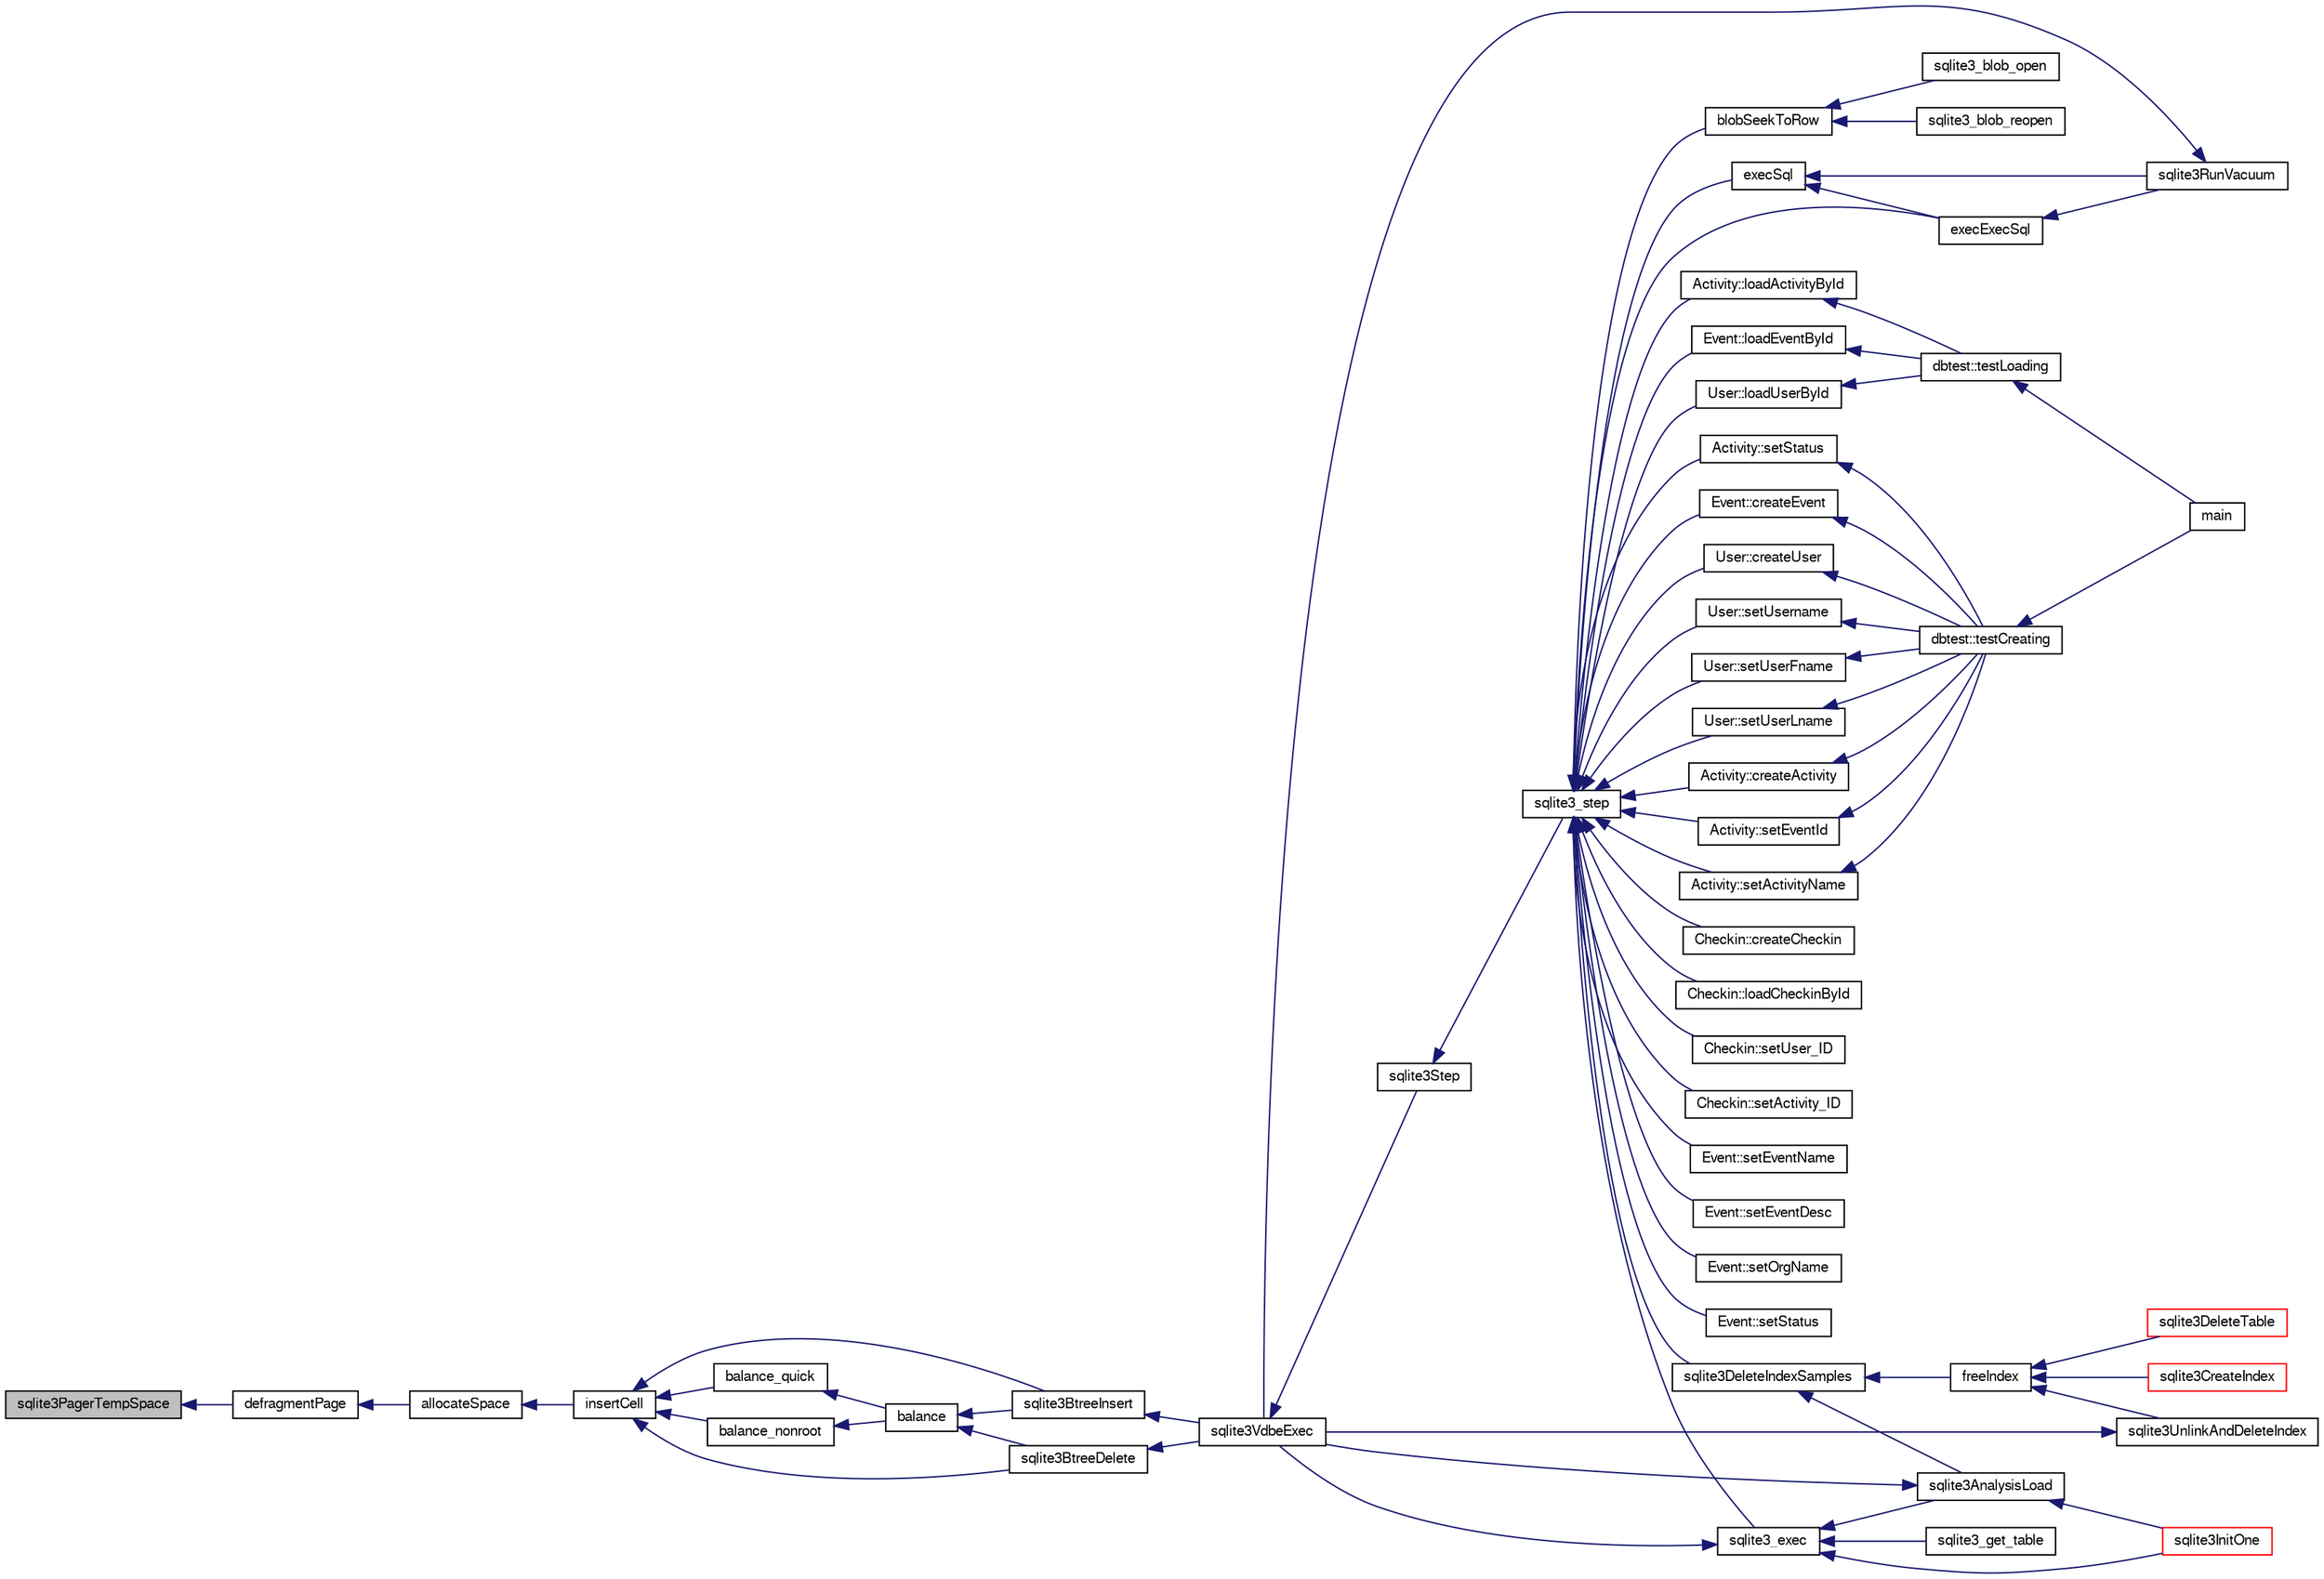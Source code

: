 digraph "sqlite3PagerTempSpace"
{
  edge [fontname="FreeSans",fontsize="10",labelfontname="FreeSans",labelfontsize="10"];
  node [fontname="FreeSans",fontsize="10",shape=record];
  rankdir="LR";
  Node640773 [label="sqlite3PagerTempSpace",height=0.2,width=0.4,color="black", fillcolor="grey75", style="filled", fontcolor="black"];
  Node640773 -> Node640774 [dir="back",color="midnightblue",fontsize="10",style="solid",fontname="FreeSans"];
  Node640774 [label="defragmentPage",height=0.2,width=0.4,color="black", fillcolor="white", style="filled",URL="$sqlite3_8c.html#a47dc01495c37a948842e1fd7f5ffd98f"];
  Node640774 -> Node640775 [dir="back",color="midnightblue",fontsize="10",style="solid",fontname="FreeSans"];
  Node640775 [label="allocateSpace",height=0.2,width=0.4,color="black", fillcolor="white", style="filled",URL="$sqlite3_8c.html#aa8fd260df51cfdf9caf212ff7106b4fe"];
  Node640775 -> Node640776 [dir="back",color="midnightblue",fontsize="10",style="solid",fontname="FreeSans"];
  Node640776 [label="insertCell",height=0.2,width=0.4,color="black", fillcolor="white", style="filled",URL="$sqlite3_8c.html#a16d3a955fe59894c541d500ddf92d7c0"];
  Node640776 -> Node640777 [dir="back",color="midnightblue",fontsize="10",style="solid",fontname="FreeSans"];
  Node640777 [label="balance_quick",height=0.2,width=0.4,color="black", fillcolor="white", style="filled",URL="$sqlite3_8c.html#a92f1869a02b8b9196e5ea7ed2e61c328"];
  Node640777 -> Node640778 [dir="back",color="midnightblue",fontsize="10",style="solid",fontname="FreeSans"];
  Node640778 [label="balance",height=0.2,width=0.4,color="black", fillcolor="white", style="filled",URL="$sqlite3_8c.html#a173f7c872fb68ccd3a20440d640b66c7"];
  Node640778 -> Node640779 [dir="back",color="midnightblue",fontsize="10",style="solid",fontname="FreeSans"];
  Node640779 [label="sqlite3BtreeInsert",height=0.2,width=0.4,color="black", fillcolor="white", style="filled",URL="$sqlite3_8c.html#aa6c6b68ed28d38984e5fa329794d7f02"];
  Node640779 -> Node640780 [dir="back",color="midnightblue",fontsize="10",style="solid",fontname="FreeSans"];
  Node640780 [label="sqlite3VdbeExec",height=0.2,width=0.4,color="black", fillcolor="white", style="filled",URL="$sqlite3_8c.html#a8ce40a614bdc56719c4d642b1e4dfb21"];
  Node640780 -> Node640781 [dir="back",color="midnightblue",fontsize="10",style="solid",fontname="FreeSans"];
  Node640781 [label="sqlite3Step",height=0.2,width=0.4,color="black", fillcolor="white", style="filled",URL="$sqlite3_8c.html#a3f2872e873e2758a4beedad1d5113554"];
  Node640781 -> Node640782 [dir="back",color="midnightblue",fontsize="10",style="solid",fontname="FreeSans"];
  Node640782 [label="sqlite3_step",height=0.2,width=0.4,color="black", fillcolor="white", style="filled",URL="$sqlite3_8h.html#ac1e491ce36b7471eb28387f7d3c74334"];
  Node640782 -> Node640783 [dir="back",color="midnightblue",fontsize="10",style="solid",fontname="FreeSans"];
  Node640783 [label="Activity::createActivity",height=0.2,width=0.4,color="black", fillcolor="white", style="filled",URL="$classActivity.html#a813cc5e52c14ab49b39014c134e3425b"];
  Node640783 -> Node640784 [dir="back",color="midnightblue",fontsize="10",style="solid",fontname="FreeSans"];
  Node640784 [label="dbtest::testCreating",height=0.2,width=0.4,color="black", fillcolor="white", style="filled",URL="$classdbtest.html#a8193e88a7df657069c8a6bd09c8243b7"];
  Node640784 -> Node640785 [dir="back",color="midnightblue",fontsize="10",style="solid",fontname="FreeSans"];
  Node640785 [label="main",height=0.2,width=0.4,color="black", fillcolor="white", style="filled",URL="$test_8cpp.html#ae66f6b31b5ad750f1fe042a706a4e3d4"];
  Node640782 -> Node640786 [dir="back",color="midnightblue",fontsize="10",style="solid",fontname="FreeSans"];
  Node640786 [label="Activity::loadActivityById",height=0.2,width=0.4,color="black", fillcolor="white", style="filled",URL="$classActivity.html#abe4ffb4f08a47212ebf9013259d9e7fd"];
  Node640786 -> Node640787 [dir="back",color="midnightblue",fontsize="10",style="solid",fontname="FreeSans"];
  Node640787 [label="dbtest::testLoading",height=0.2,width=0.4,color="black", fillcolor="white", style="filled",URL="$classdbtest.html#a6f98d82a2c8e2b9040848763504ddae1"];
  Node640787 -> Node640785 [dir="back",color="midnightblue",fontsize="10",style="solid",fontname="FreeSans"];
  Node640782 -> Node640788 [dir="back",color="midnightblue",fontsize="10",style="solid",fontname="FreeSans"];
  Node640788 [label="Activity::setEventId",height=0.2,width=0.4,color="black", fillcolor="white", style="filled",URL="$classActivity.html#adb1d0fd0d08f473e068f0a4086bfa9ca"];
  Node640788 -> Node640784 [dir="back",color="midnightblue",fontsize="10",style="solid",fontname="FreeSans"];
  Node640782 -> Node640789 [dir="back",color="midnightblue",fontsize="10",style="solid",fontname="FreeSans"];
  Node640789 [label="Activity::setActivityName",height=0.2,width=0.4,color="black", fillcolor="white", style="filled",URL="$classActivity.html#a62dc3737b33915a36086f9dd26d16a81"];
  Node640789 -> Node640784 [dir="back",color="midnightblue",fontsize="10",style="solid",fontname="FreeSans"];
  Node640782 -> Node640790 [dir="back",color="midnightblue",fontsize="10",style="solid",fontname="FreeSans"];
  Node640790 [label="Activity::setStatus",height=0.2,width=0.4,color="black", fillcolor="white", style="filled",URL="$classActivity.html#af618135a7738f4d2a7ee147a8ef912ea"];
  Node640790 -> Node640784 [dir="back",color="midnightblue",fontsize="10",style="solid",fontname="FreeSans"];
  Node640782 -> Node640791 [dir="back",color="midnightblue",fontsize="10",style="solid",fontname="FreeSans"];
  Node640791 [label="Checkin::createCheckin",height=0.2,width=0.4,color="black", fillcolor="white", style="filled",URL="$classCheckin.html#a4e40acdf7fff0e607f6de4f24f3a163c"];
  Node640782 -> Node640792 [dir="back",color="midnightblue",fontsize="10",style="solid",fontname="FreeSans"];
  Node640792 [label="Checkin::loadCheckinById",height=0.2,width=0.4,color="black", fillcolor="white", style="filled",URL="$classCheckin.html#a3461f70ea6c68475225f2a07f78a21e0"];
  Node640782 -> Node640793 [dir="back",color="midnightblue",fontsize="10",style="solid",fontname="FreeSans"];
  Node640793 [label="Checkin::setUser_ID",height=0.2,width=0.4,color="black", fillcolor="white", style="filled",URL="$classCheckin.html#a76ab640f4f912876dbebf183db5359c6"];
  Node640782 -> Node640794 [dir="back",color="midnightblue",fontsize="10",style="solid",fontname="FreeSans"];
  Node640794 [label="Checkin::setActivity_ID",height=0.2,width=0.4,color="black", fillcolor="white", style="filled",URL="$classCheckin.html#ab2ff3ec2604ec73a42af25874a00b232"];
  Node640782 -> Node640795 [dir="back",color="midnightblue",fontsize="10",style="solid",fontname="FreeSans"];
  Node640795 [label="Event::createEvent",height=0.2,width=0.4,color="black", fillcolor="white", style="filled",URL="$classEvent.html#a77adb9f4a46ffb32c2d931f0691f5903"];
  Node640795 -> Node640784 [dir="back",color="midnightblue",fontsize="10",style="solid",fontname="FreeSans"];
  Node640782 -> Node640796 [dir="back",color="midnightblue",fontsize="10",style="solid",fontname="FreeSans"];
  Node640796 [label="Event::loadEventById",height=0.2,width=0.4,color="black", fillcolor="white", style="filled",URL="$classEvent.html#afa66cea33f722dbeecb69cc98fdea055"];
  Node640796 -> Node640787 [dir="back",color="midnightblue",fontsize="10",style="solid",fontname="FreeSans"];
  Node640782 -> Node640797 [dir="back",color="midnightblue",fontsize="10",style="solid",fontname="FreeSans"];
  Node640797 [label="Event::setEventName",height=0.2,width=0.4,color="black", fillcolor="white", style="filled",URL="$classEvent.html#a10596b6ca077df05184e30d62b08729d"];
  Node640782 -> Node640798 [dir="back",color="midnightblue",fontsize="10",style="solid",fontname="FreeSans"];
  Node640798 [label="Event::setEventDesc",height=0.2,width=0.4,color="black", fillcolor="white", style="filled",URL="$classEvent.html#ae36b8377dcae792f1c5c4726024c981b"];
  Node640782 -> Node640799 [dir="back",color="midnightblue",fontsize="10",style="solid",fontname="FreeSans"];
  Node640799 [label="Event::setOrgName",height=0.2,width=0.4,color="black", fillcolor="white", style="filled",URL="$classEvent.html#a19aac0f776bd764563a54977656cf680"];
  Node640782 -> Node640800 [dir="back",color="midnightblue",fontsize="10",style="solid",fontname="FreeSans"];
  Node640800 [label="Event::setStatus",height=0.2,width=0.4,color="black", fillcolor="white", style="filled",URL="$classEvent.html#ab0a6b9285af0f4172eb841e2b80f8972"];
  Node640782 -> Node640801 [dir="back",color="midnightblue",fontsize="10",style="solid",fontname="FreeSans"];
  Node640801 [label="blobSeekToRow",height=0.2,width=0.4,color="black", fillcolor="white", style="filled",URL="$sqlite3_8c.html#afff57e13332b98c8a44a7cebe38962ab"];
  Node640801 -> Node640802 [dir="back",color="midnightblue",fontsize="10",style="solid",fontname="FreeSans"];
  Node640802 [label="sqlite3_blob_open",height=0.2,width=0.4,color="black", fillcolor="white", style="filled",URL="$sqlite3_8h.html#adb8ad839a5bdd62a43785132bc7dd518"];
  Node640801 -> Node640803 [dir="back",color="midnightblue",fontsize="10",style="solid",fontname="FreeSans"];
  Node640803 [label="sqlite3_blob_reopen",height=0.2,width=0.4,color="black", fillcolor="white", style="filled",URL="$sqlite3_8h.html#abc77c24fdc0150138490359a94360f7e"];
  Node640782 -> Node640804 [dir="back",color="midnightblue",fontsize="10",style="solid",fontname="FreeSans"];
  Node640804 [label="sqlite3DeleteIndexSamples",height=0.2,width=0.4,color="black", fillcolor="white", style="filled",URL="$sqlite3_8c.html#aaeda0302fbf61397ec009f65bed047ef"];
  Node640804 -> Node640805 [dir="back",color="midnightblue",fontsize="10",style="solid",fontname="FreeSans"];
  Node640805 [label="sqlite3AnalysisLoad",height=0.2,width=0.4,color="black", fillcolor="white", style="filled",URL="$sqlite3_8c.html#a48a2301c27e1d3d68708b9b8761b5a01"];
  Node640805 -> Node640780 [dir="back",color="midnightblue",fontsize="10",style="solid",fontname="FreeSans"];
  Node640805 -> Node640806 [dir="back",color="midnightblue",fontsize="10",style="solid",fontname="FreeSans"];
  Node640806 [label="sqlite3InitOne",height=0.2,width=0.4,color="red", fillcolor="white", style="filled",URL="$sqlite3_8c.html#ac4318b25df65269906b0379251fe9b85"];
  Node640804 -> Node640907 [dir="back",color="midnightblue",fontsize="10",style="solid",fontname="FreeSans"];
  Node640907 [label="freeIndex",height=0.2,width=0.4,color="black", fillcolor="white", style="filled",URL="$sqlite3_8c.html#a00907c99c18d5bcb9d0b38c077146c31"];
  Node640907 -> Node640908 [dir="back",color="midnightblue",fontsize="10",style="solid",fontname="FreeSans"];
  Node640908 [label="sqlite3UnlinkAndDeleteIndex",height=0.2,width=0.4,color="black", fillcolor="white", style="filled",URL="$sqlite3_8c.html#a889f2dcb438c56db37a6d61e9f25e244"];
  Node640908 -> Node640780 [dir="back",color="midnightblue",fontsize="10",style="solid",fontname="FreeSans"];
  Node640907 -> Node640909 [dir="back",color="midnightblue",fontsize="10",style="solid",fontname="FreeSans"];
  Node640909 [label="sqlite3DeleteTable",height=0.2,width=0.4,color="red", fillcolor="white", style="filled",URL="$sqlite3_8c.html#a7fd3d507375a381a3807f92735318973"];
  Node640907 -> Node640819 [dir="back",color="midnightblue",fontsize="10",style="solid",fontname="FreeSans"];
  Node640819 [label="sqlite3CreateIndex",height=0.2,width=0.4,color="red", fillcolor="white", style="filled",URL="$sqlite3_8c.html#a8dbe5e590ab6c58a8c45f34f7c81e825"];
  Node640782 -> Node640973 [dir="back",color="midnightblue",fontsize="10",style="solid",fontname="FreeSans"];
  Node640973 [label="sqlite3_exec",height=0.2,width=0.4,color="black", fillcolor="white", style="filled",URL="$sqlite3_8h.html#a97487ec8150e0bcc8fa392ab8f0e24db"];
  Node640973 -> Node640780 [dir="back",color="midnightblue",fontsize="10",style="solid",fontname="FreeSans"];
  Node640973 -> Node640805 [dir="back",color="midnightblue",fontsize="10",style="solid",fontname="FreeSans"];
  Node640973 -> Node640806 [dir="back",color="midnightblue",fontsize="10",style="solid",fontname="FreeSans"];
  Node640973 -> Node640974 [dir="back",color="midnightblue",fontsize="10",style="solid",fontname="FreeSans"];
  Node640974 [label="sqlite3_get_table",height=0.2,width=0.4,color="black", fillcolor="white", style="filled",URL="$sqlite3_8h.html#a5effeac4e12df57beaa35c5be1f61579"];
  Node640782 -> Node640964 [dir="back",color="midnightblue",fontsize="10",style="solid",fontname="FreeSans"];
  Node640964 [label="execSql",height=0.2,width=0.4,color="black", fillcolor="white", style="filled",URL="$sqlite3_8c.html#a7d16651b98a110662f4c265eff0246cb"];
  Node640964 -> Node640965 [dir="back",color="midnightblue",fontsize="10",style="solid",fontname="FreeSans"];
  Node640965 [label="execExecSql",height=0.2,width=0.4,color="black", fillcolor="white", style="filled",URL="$sqlite3_8c.html#ac1be09a6c047f21133d16378d301e0d4"];
  Node640965 -> Node640966 [dir="back",color="midnightblue",fontsize="10",style="solid",fontname="FreeSans"];
  Node640966 [label="sqlite3RunVacuum",height=0.2,width=0.4,color="black", fillcolor="white", style="filled",URL="$sqlite3_8c.html#a5e83ddc7b3e7e8e79ad5d1fc92de1d2f"];
  Node640966 -> Node640780 [dir="back",color="midnightblue",fontsize="10",style="solid",fontname="FreeSans"];
  Node640964 -> Node640966 [dir="back",color="midnightblue",fontsize="10",style="solid",fontname="FreeSans"];
  Node640782 -> Node640965 [dir="back",color="midnightblue",fontsize="10",style="solid",fontname="FreeSans"];
  Node640782 -> Node640967 [dir="back",color="midnightblue",fontsize="10",style="solid",fontname="FreeSans"];
  Node640967 [label="User::createUser",height=0.2,width=0.4,color="black", fillcolor="white", style="filled",URL="$classUser.html#a22ed673939e8cc0a136130b809bba513"];
  Node640967 -> Node640784 [dir="back",color="midnightblue",fontsize="10",style="solid",fontname="FreeSans"];
  Node640782 -> Node640968 [dir="back",color="midnightblue",fontsize="10",style="solid",fontname="FreeSans"];
  Node640968 [label="User::loadUserById",height=0.2,width=0.4,color="black", fillcolor="white", style="filled",URL="$classUser.html#a863377665b7fb83c5547dcf9727f5092"];
  Node640968 -> Node640787 [dir="back",color="midnightblue",fontsize="10",style="solid",fontname="FreeSans"];
  Node640782 -> Node640969 [dir="back",color="midnightblue",fontsize="10",style="solid",fontname="FreeSans"];
  Node640969 [label="User::setUsername",height=0.2,width=0.4,color="black", fillcolor="white", style="filled",URL="$classUser.html#aa0497022a136cb78de785b0a39ae60b1"];
  Node640969 -> Node640784 [dir="back",color="midnightblue",fontsize="10",style="solid",fontname="FreeSans"];
  Node640782 -> Node640970 [dir="back",color="midnightblue",fontsize="10",style="solid",fontname="FreeSans"];
  Node640970 [label="User::setUserFname",height=0.2,width=0.4,color="black", fillcolor="white", style="filled",URL="$classUser.html#a72657eb55cd0ca437b4841a43f19912f"];
  Node640970 -> Node640784 [dir="back",color="midnightblue",fontsize="10",style="solid",fontname="FreeSans"];
  Node640782 -> Node640971 [dir="back",color="midnightblue",fontsize="10",style="solid",fontname="FreeSans"];
  Node640971 [label="User::setUserLname",height=0.2,width=0.4,color="black", fillcolor="white", style="filled",URL="$classUser.html#aa25973387e5afe1aa6f60dd6545e33b5"];
  Node640971 -> Node640784 [dir="back",color="midnightblue",fontsize="10",style="solid",fontname="FreeSans"];
  Node640778 -> Node641041 [dir="back",color="midnightblue",fontsize="10",style="solid",fontname="FreeSans"];
  Node641041 [label="sqlite3BtreeDelete",height=0.2,width=0.4,color="black", fillcolor="white", style="filled",URL="$sqlite3_8c.html#a65c40cd7ec987dbd25392a180f388fe7"];
  Node641041 -> Node640780 [dir="back",color="midnightblue",fontsize="10",style="solid",fontname="FreeSans"];
  Node640776 -> Node641042 [dir="back",color="midnightblue",fontsize="10",style="solid",fontname="FreeSans"];
  Node641042 [label="balance_nonroot",height=0.2,width=0.4,color="black", fillcolor="white", style="filled",URL="$sqlite3_8c.html#a513ba5c0beb3462a4b60064469f1539d"];
  Node641042 -> Node640778 [dir="back",color="midnightblue",fontsize="10",style="solid",fontname="FreeSans"];
  Node640776 -> Node640779 [dir="back",color="midnightblue",fontsize="10",style="solid",fontname="FreeSans"];
  Node640776 -> Node641041 [dir="back",color="midnightblue",fontsize="10",style="solid",fontname="FreeSans"];
}
